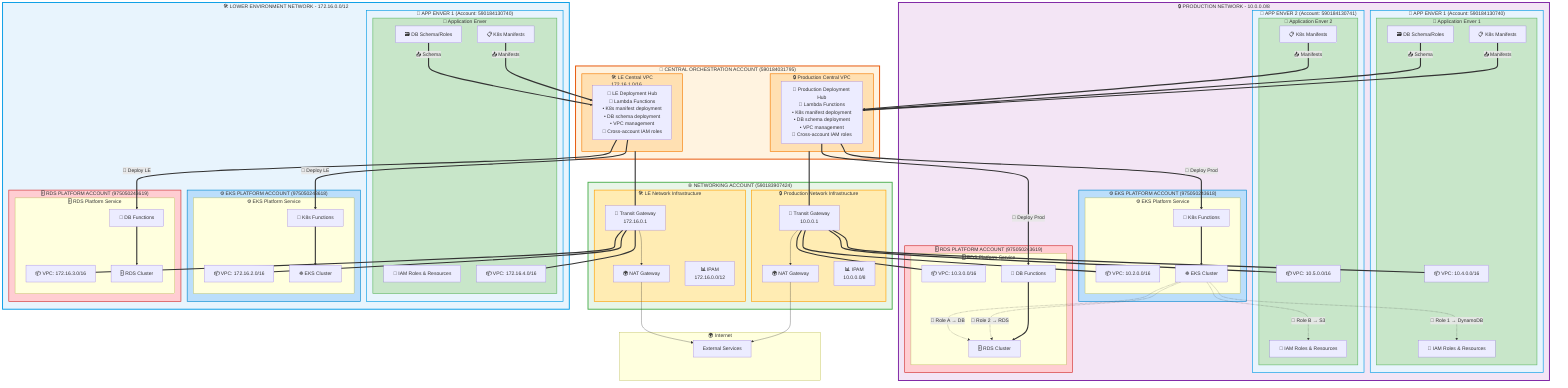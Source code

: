 flowchart TB
    %% ========================================
    %% NETWORKING ACCOUNT - Contains Both Networks
    %% ========================================
    subgraph NetworkingAccount["🌐 NETWORKING ACCOUNT (590183907424)"]
        direction TB
        
        %% Production Network Infrastructure
        subgraph ProdNetInfra["🔒 Production Network Infrastructure"]
            direction LR
            TGWProd["🔗 Transit Gateway<br/>10.0.0.1"]
            NATProd["🌍 NAT Gateway"]
            IPAMProd["📊 IPAM<br/>10.0.0.0/8"]
        end
        
        %% LE Network Infrastructure  
        subgraph LENetInfra["🛠️ LE Network Infrastructure"]
            direction LR
            TGWLE["🔗 Transit Gateway<br/>172.16.0.1"]
            NATLE["🌍 NAT Gateway"]
            IPAMLE["📊 IPAM<br/>172.16.0.0/12"]
        end
    end

    %% ========================================
    %% CENTRAL ORCHESTRATION ACCOUNT - Contains VPCs for Both Networks
    %% ========================================
    subgraph CentralAccount["🎯 CENTRAL ORCHESTRATION ACCOUNT (590184031795)"]
        direction LR
        
        %% Production Network Central VPC with its deployment hub
        subgraph ProdCentralVPC["🔒 Production Central VPC<br/>10.1.0.0/16"]
            direction TB
            CentralControlProd["🎯 Production Deployment Hub<br/>🔧 Lambda Functions<br/>• K8s manifest deployment<br/>• DB schema deployment<br/>• VPC management<br/>🔐 Cross-account IAM roles"]
        end
        
        %% LE Network Central VPC with its deployment hub
        subgraph LECentralVPC["🛠️ LE Central VPC<br/>172.16.1.0/16"]
            direction TB
            CentralControlLE["🎯 LE Deployment Hub<br/>🔧 Lambda Functions<br/>• K8s manifest deployment<br/>• DB schema deployment<br/>• VPC management<br/>🔐 Cross-account IAM roles"]
        end
    end

    %% ========================================
    %% PRODUCTION NETWORK - 10.0.0.0/8
    %% Envers surrounding the network infrastructure
    %% ========================================
    subgraph ProdNetwork["🔒 PRODUCTION NETWORK - 10.0.0.0/8"]
        direction TB
        
        
        %% Left: Application Envers
        subgraph ProdApp1["📱 APP ENVER 1 (Account: 590184130740)"]
            direction TB
            subgraph ProdEnver1["🚀 Application Enver 1"]
                App1ManifestProd["📋 K8s Manifests"]
                App1SchemaProd["🗃️ DB Schema/Roles"]
                App1ResProd["💾 IAM Roles & Resources"]
                App1VPCProd["📦 VPC: 10.4.0.0/16"]
            end
        end
        
        subgraph ProdApp2["📱 APP ENVER 2 (Account: 590184130741)"]
            direction TB
            subgraph ProdEnver2["🚀 Application Enver 2"]
                App2ManifestProd["📋 K8s Manifests"]
                App2ResProd["💾 IAM Roles & Resources"]
                App2VPCProd["📦 VPC: 10.5.0.0/16"]
            end
        end
        
        %% Right: Platform Services
        subgraph ProdEKSAccount["⚙️ EKS PLATFORM ACCOUNT (975050243618)"]
            direction TB
            subgraph ProdEKS["⚙️ EKS Platform Service"]
                EKSVPCProd["📦 VPC: 10.2.0.0/16"]
                EKSProd["☸️ EKS Cluster"]
                EKSDeployProd["🚀 K8s Functions"]
            end
        end
        
        subgraph ProdRDSAccount["🗄️ RDS PLATFORM ACCOUNT (975050243619)"]
            direction TB
            subgraph ProdRDS["🗄️ RDS Platform Service"]
                RDSVPCProd["📦 VPC: 10.3.0.0/16"]
                RDSProd["🗄️ RDS Cluster"]
                RDSDeployProd["🚀 DB Functions"]
            end
        end
        
        %% Position around network infrastructure
        ProdNetInfra
    end

    %% ========================================
    %% LOWER ENVIRONMENT NETWORK - 172.16.0.0/12
    %% Envers surrounding the network infrastructure
    %% ========================================
    subgraph LENetwork["🛠️ LOWER ENVIRONMENT NETWORK - 172.16.0.0/12"]
        direction TB
        
        
        %% Left: Application Envers
        subgraph LEApp1["📱 APP ENVER 1 (Account: 590184130740)"]
            direction TB
            subgraph LEEnver1["🚀 Application Enver"]
                App1ManifestLE["📋 K8s Manifests"]
                App1SchemaLE["🗃️ DB Schema/Roles"]
                App1ResLENet["💾 IAM Roles & Resources"]
                App1VPCLENet["📦 VPC: 172.16.4.0/16"]
            end
        end
        
        %% Right: Platform Services
        subgraph LEEKSAccount["⚙️ EKS PLATFORM ACCOUNT (975050243618)"]
            direction TB
            subgraph LEEKS["⚙️ EKS Platform Service"]
                EKSVPCLENet["📦 VPC: 172.16.2.0/16"]
                EKSLENet["☸️ EKS Cluster"]
                EKSDeployLE["🚀 K8s Functions"]
            end
        end
        
        subgraph LERDSAccount["🗄️ RDS PLATFORM ACCOUNT (975050243619)"]
            direction TB
            subgraph LERDS["🗄️ RDS Platform Service"]
                RDSVPCLENet["📦 VPC: 172.16.3.0/16"]
                RDSLENet["🗄️ RDS Cluster"]
                RDSDeployLE["🚀 DB Functions"]
            end
        end
        
        %% Position around network infrastructure
        LENetInfra
    end

    %% ========================================
    %% INTERNET ACCESS
    %% ========================================
    subgraph Internet["🌍 Internet"]
        ExtServices["External Services"]
    end

    %% ========================================
    %% NETWORK BACKBONE CONNECTIONS
    %% ========================================
    
    %% Central VPCs connect to their respective TGWs
    ProdCentralVPC === TGWProd
    LECentralVPC === TGWLE
    
    %% Production TGW Hub - connecting all VPCs in production network
    TGWProd === EKSVPCProd
    TGWProd === RDSVPCProd
    TGWProd === App1VPCProd
    TGWProd === App2VPCProd
    
    %% LE TGW Hub - connecting all VPCs in LE network
    TGWLE === EKSVPCLENet
    TGWLE === RDSVPCLENet
    TGWLE === App1VPCLENet
    
    %% Internet Access
    TGWProd --> NATProd --> ExtServices
    TGWLE --> NATLE --> ExtServices

    %% ========================================
    %% APPLICATION-CENTRIC DEPLOYMENT FLOWS
    %% ========================================
    
    %% PRODUCTION: Apps → Production Hub → Platforms
    App1ManifestProd ==>|"📤 Manifests"| CentralControlProd
    App1SchemaProd ==>|"📤 Schema"| CentralControlProd
    App2ManifestProd ==>|"📤 Manifests"| CentralControlProd
    
    CentralControlProd ==>|"🔧 Deploy Prod"| EKSDeployProd
    CentralControlProd ==>|"🔧 Deploy Prod"| RDSDeployProd
    
    EKSDeployProd ==> EKSProd
    RDSDeployProd ==> RDSProd
    
    %% LOWER ENVIRONMENT: Apps → LE Hub → Platforms  
    App1ManifestLE ==>|"📤 Manifests"| CentralControlLE
    App1SchemaLE ==>|"📤 Schema"| CentralControlLE
    
    CentralControlLE ==>|"🔧 Deploy LE"| EKSDeployLE
    CentralControlLE ==>|"🔧 Deploy LE"| RDSDeployLE
    
    EKSDeployLE ==> EKSLENet
    RDSDeployLE ==> RDSLENet
    
    %% ========================================
    %% RUNTIME COMMUNICATION (IRSA)
    %% ========================================
    
    %% Enver 1 & 2 Runtime Access
    EKSProd -.->|"🔐 Role 1 → DynamoDB"| App1ResProd
    EKSProd -.->|"🔐 Role 2 → RDS"| RDSProd
    EKSProd -.->|"🔐 Role A → DB"| RDSProd  
    EKSProd -.->|"🔐 Role B → S3"| App2ResProd

    %% ========================================
    %% STYLING
    %% ========================================
    
    %% Main network styling
    style ProdNetwork fill:#f3e5f5,stroke:#7b1fa2,stroke-width:3px
    style LENetwork fill:#e8f4fd,stroke:#039be5,stroke-width:3px
    
    %% Networking account styling
    style NetworkingAccount fill:#e8f5e8,stroke:#4caf50,stroke-width:3px
    
    %% Central account styling
    style CentralAccount fill:#fff3e0,stroke:#e65100,stroke-width:3px
    
    %% Platform account styling  
    style ProdEKSAccount fill:#bbdefb,stroke:#0288d1,stroke-width:2px
    style ProdRDSAccount fill:#ffcdd2,stroke:#d32f2f,stroke-width:2px
    style LEEKSAccount fill:#bbdefb,stroke:#0288d1,stroke-width:2px
    style LERDSAccount fill:#ffcdd2,stroke:#d32f2f,stroke-width:2px
    
    %% Application account styling
    style ProdApp1 fill:#e8f4fd,stroke:#039be5,stroke-width:2px
    style ProdApp2 fill:#e8f4fd,stroke:#039be5,stroke-width:2px
    style LEApp1 fill:#e8f4fd,stroke:#039be5,stroke-width:2px
    
    %% Enver styling
    style ProdEnver1 fill:#c8e6c9,stroke:#66bb6a,stroke-width:2px
    style ProdEnver2 fill:#c8e6c9,stroke:#66bb6a,stroke-width:2px
    style LEEnver1 fill:#c8e6c9,stroke:#66bb6a,stroke-width:2px
    
    %% Central VPC styling
    style ProdCentralVPC fill:#ffe0b2,stroke:#f57c00,stroke-width:2px
    style LECentralVPC fill:#ffe0b2,stroke:#f57c00,stroke-width:2px
    
    %% Network infrastructure styling
    style ProdNetInfra fill:#ffecb3,stroke:#ffa000,stroke-width:2px
    style LENetInfra fill:#ffecb3,stroke:#ffa000,stroke-width:2px
